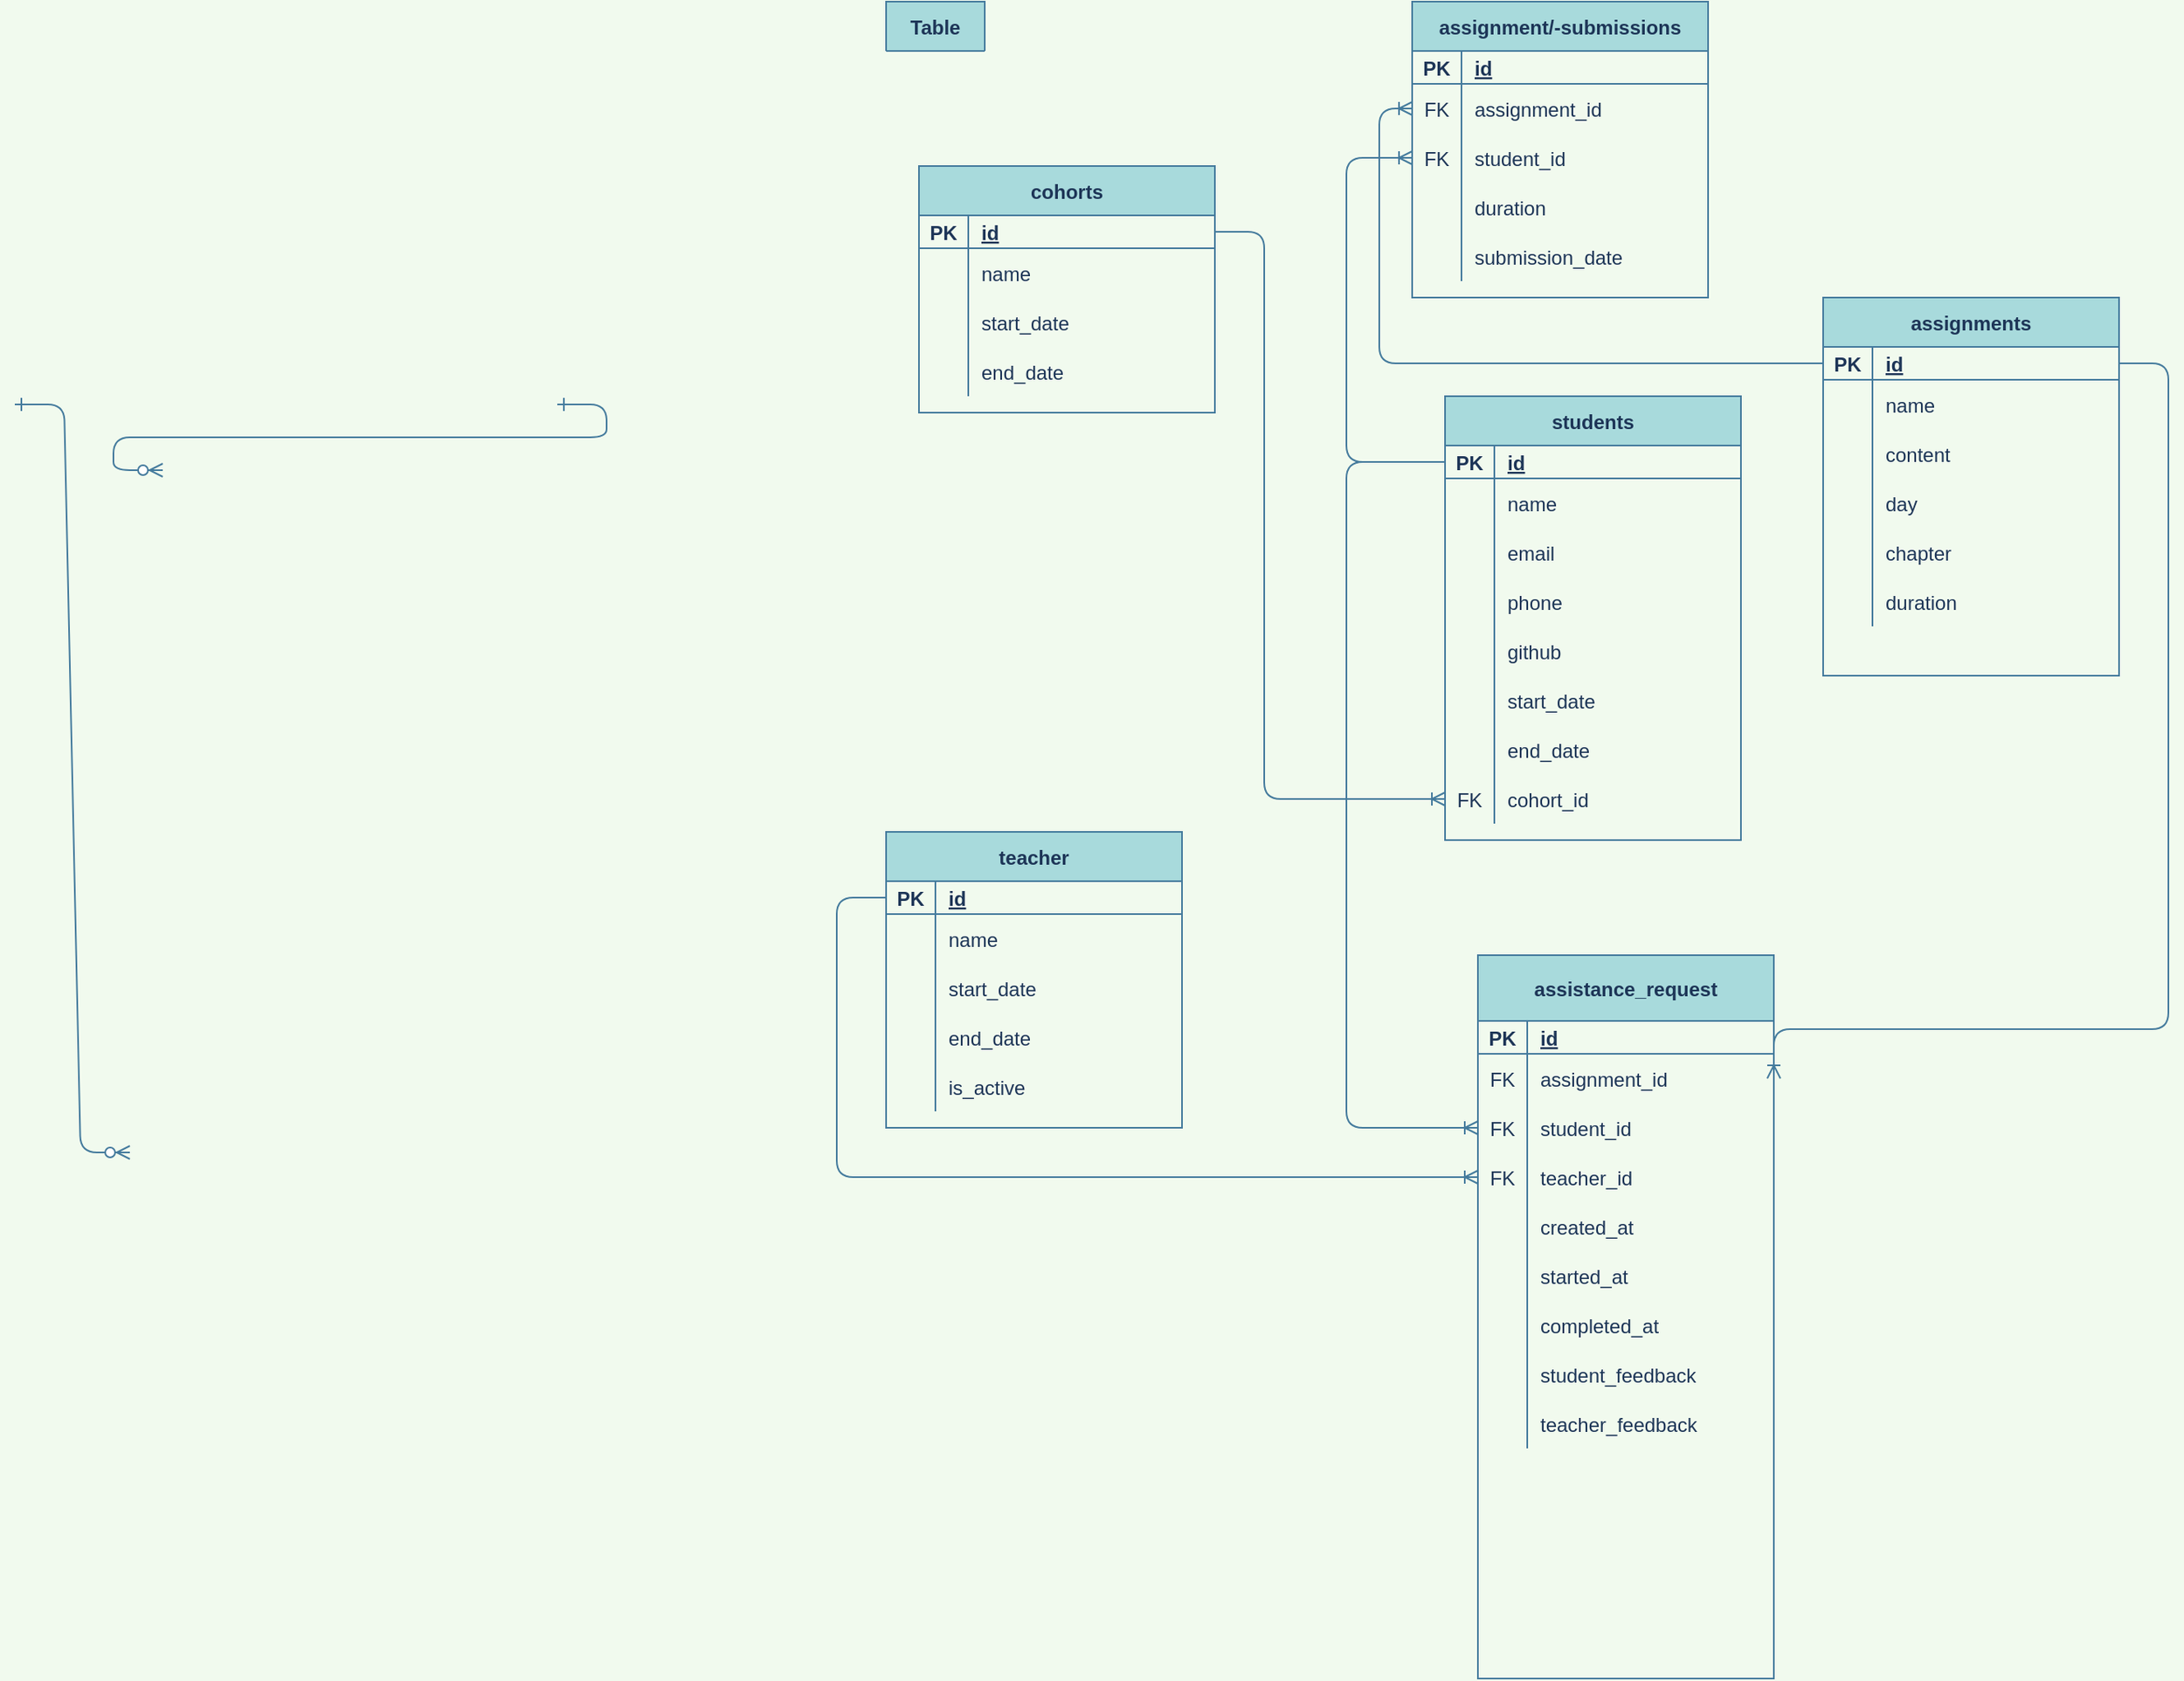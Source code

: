 <mxfile version="14.5.3" type="github">
  <diagram id="R2lEEEUBdFMjLlhIrx00" name="Page-1">
    <mxGraphModel dx="1357" dy="1675" grid="1" gridSize="10" guides="1" tooltips="1" connect="1" arrows="0" fold="1" page="1" pageScale="1" pageWidth="1100" pageHeight="850" background="#F1FAEE" math="0" shadow="0" extFonts="Permanent Marker^https://fonts.googleapis.com/css?family=Permanent+Marker">
      <root>
        <mxCell id="0" />
        <mxCell id="1" parent="0" />
        <mxCell id="C-vyLk0tnHw3VtMMgP7b-1" value="" style="edgeStyle=entityRelationEdgeStyle;endArrow=ERzeroToMany;startArrow=ERone;endFill=1;startFill=0;strokeColor=#457B9D;fontColor=#1D3557;labelBackgroundColor=#F1FAEE;" parent="1" target="C-vyLk0tnHw3VtMMgP7b-6" edge="1">
          <mxGeometry width="100" height="100" relative="1" as="geometry">
            <mxPoint x="370" y="165" as="sourcePoint" />
            <mxPoint x="440" y="620" as="targetPoint" />
          </mxGeometry>
        </mxCell>
        <mxCell id="C-vyLk0tnHw3VtMMgP7b-12" value="" style="edgeStyle=entityRelationEdgeStyle;endArrow=ERzeroToMany;startArrow=ERone;endFill=1;startFill=0;strokeColor=#457B9D;fontColor=#1D3557;labelBackgroundColor=#F1FAEE;" parent="1" target="C-vyLk0tnHw3VtMMgP7b-17" edge="1">
          <mxGeometry width="100" height="100" relative="1" as="geometry">
            <mxPoint x="700" y="165" as="sourcePoint" />
            <mxPoint x="460" y="205" as="targetPoint" />
          </mxGeometry>
        </mxCell>
        <mxCell id="NaKYAFpzRuEfEqi5Qttv-2" value="Table" style="shape=table;startSize=30;container=1;collapsible=1;childLayout=tableLayout;fixedRows=1;rowLines=0;fontStyle=1;align=center;resizeLast=1;fillColor=#A8DADC;strokeColor=#457B9D;fontColor=#1D3557;" vertex="1" collapsed="1" parent="1">
          <mxGeometry x="900" y="-80" width="60" height="30" as="geometry">
            <mxRectangle x="960" y="90" width="180" height="150" as="alternateBounds" />
          </mxGeometry>
        </mxCell>
        <mxCell id="NaKYAFpzRuEfEqi5Qttv-3" value="" style="shape=partialRectangle;collapsible=0;dropTarget=0;pointerEvents=0;fillColor=none;top=0;left=0;bottom=1;right=0;points=[[0,0.5],[1,0.5]];portConstraint=eastwest;strokeColor=#457B9D;fontColor=#1D3557;" vertex="1" parent="NaKYAFpzRuEfEqi5Qttv-2">
          <mxGeometry y="30" width="180" height="20" as="geometry" />
        </mxCell>
        <mxCell id="NaKYAFpzRuEfEqi5Qttv-4" value="PK" style="shape=partialRectangle;connectable=0;fillColor=none;top=0;left=0;bottom=0;right=0;fontStyle=1;overflow=hidden;strokeColor=#457B9D;fontColor=#1D3557;" vertex="1" parent="NaKYAFpzRuEfEqi5Qttv-3">
          <mxGeometry width="30" height="20" as="geometry" />
        </mxCell>
        <mxCell id="NaKYAFpzRuEfEqi5Qttv-5" value="UniqueID" style="shape=partialRectangle;connectable=0;fillColor=none;top=0;left=0;bottom=0;right=0;align=left;spacingLeft=6;fontStyle=5;overflow=hidden;strokeColor=#457B9D;fontColor=#1D3557;" vertex="1" parent="NaKYAFpzRuEfEqi5Qttv-3">
          <mxGeometry x="30" width="150" height="20" as="geometry" />
        </mxCell>
        <mxCell id="NaKYAFpzRuEfEqi5Qttv-6" value="" style="shape=partialRectangle;collapsible=0;dropTarget=0;pointerEvents=0;fillColor=none;top=0;left=0;bottom=0;right=0;points=[[0,0.5],[1,0.5]];portConstraint=eastwest;strokeColor=#457B9D;fontColor=#1D3557;" vertex="1" parent="NaKYAFpzRuEfEqi5Qttv-2">
          <mxGeometry y="50" width="180" height="30" as="geometry" />
        </mxCell>
        <mxCell id="NaKYAFpzRuEfEqi5Qttv-7" value="" style="shape=partialRectangle;connectable=0;fillColor=none;top=0;left=0;bottom=0;right=0;editable=1;overflow=hidden;strokeColor=#457B9D;fontColor=#1D3557;" vertex="1" parent="NaKYAFpzRuEfEqi5Qttv-6">
          <mxGeometry width="30" height="30" as="geometry" />
        </mxCell>
        <mxCell id="NaKYAFpzRuEfEqi5Qttv-8" value="Row 1" style="shape=partialRectangle;connectable=0;fillColor=none;top=0;left=0;bottom=0;right=0;align=left;spacingLeft=6;overflow=hidden;strokeColor=#457B9D;fontColor=#1D3557;" vertex="1" parent="NaKYAFpzRuEfEqi5Qttv-6">
          <mxGeometry x="30" width="150" height="30" as="geometry" />
        </mxCell>
        <mxCell id="NaKYAFpzRuEfEqi5Qttv-9" value="" style="shape=partialRectangle;collapsible=0;dropTarget=0;pointerEvents=0;fillColor=none;top=0;left=0;bottom=0;right=0;points=[[0,0.5],[1,0.5]];portConstraint=eastwest;strokeColor=#457B9D;fontColor=#1D3557;" vertex="1" parent="NaKYAFpzRuEfEqi5Qttv-2">
          <mxGeometry y="80" width="180" height="30" as="geometry" />
        </mxCell>
        <mxCell id="NaKYAFpzRuEfEqi5Qttv-10" value="" style="shape=partialRectangle;connectable=0;fillColor=none;top=0;left=0;bottom=0;right=0;editable=1;overflow=hidden;strokeColor=#457B9D;fontColor=#1D3557;" vertex="1" parent="NaKYAFpzRuEfEqi5Qttv-9">
          <mxGeometry width="30" height="30" as="geometry" />
        </mxCell>
        <mxCell id="NaKYAFpzRuEfEqi5Qttv-11" value="Row 2" style="shape=partialRectangle;connectable=0;fillColor=none;top=0;left=0;bottom=0;right=0;align=left;spacingLeft=6;overflow=hidden;strokeColor=#457B9D;fontColor=#1D3557;" vertex="1" parent="NaKYAFpzRuEfEqi5Qttv-9">
          <mxGeometry x="30" width="150" height="30" as="geometry" />
        </mxCell>
        <mxCell id="NaKYAFpzRuEfEqi5Qttv-12" value="" style="shape=partialRectangle;collapsible=0;dropTarget=0;pointerEvents=0;fillColor=none;top=0;left=0;bottom=0;right=0;points=[[0,0.5],[1,0.5]];portConstraint=eastwest;strokeColor=#457B9D;fontColor=#1D3557;" vertex="1" parent="NaKYAFpzRuEfEqi5Qttv-2">
          <mxGeometry y="110" width="180" height="30" as="geometry" />
        </mxCell>
        <mxCell id="NaKYAFpzRuEfEqi5Qttv-13" value="" style="shape=partialRectangle;connectable=0;fillColor=none;top=0;left=0;bottom=0;right=0;editable=1;overflow=hidden;strokeColor=#457B9D;fontColor=#1D3557;" vertex="1" parent="NaKYAFpzRuEfEqi5Qttv-12">
          <mxGeometry width="30" height="30" as="geometry" />
        </mxCell>
        <mxCell id="NaKYAFpzRuEfEqi5Qttv-14" value="Row 3" style="shape=partialRectangle;connectable=0;fillColor=none;top=0;left=0;bottom=0;right=0;align=left;spacingLeft=6;overflow=hidden;strokeColor=#457B9D;fontColor=#1D3557;" vertex="1" parent="NaKYAFpzRuEfEqi5Qttv-12">
          <mxGeometry x="30" width="150" height="30" as="geometry" />
        </mxCell>
        <mxCell id="NaKYAFpzRuEfEqi5Qttv-47" value="assignments" style="shape=table;startSize=30;container=1;collapsible=1;childLayout=tableLayout;fixedRows=1;rowLines=0;fontStyle=1;align=center;resizeLast=1;fillColor=#A8DADC;strokeColor=#457B9D;fontColor=#1D3557;" vertex="1" parent="1">
          <mxGeometry x="1470" y="100" width="180" height="230" as="geometry" />
        </mxCell>
        <mxCell id="NaKYAFpzRuEfEqi5Qttv-48" value="" style="shape=partialRectangle;collapsible=0;dropTarget=0;pointerEvents=0;fillColor=none;top=0;left=0;bottom=1;right=0;points=[[0,0.5],[1,0.5]];portConstraint=eastwest;strokeColor=#457B9D;fontColor=#1D3557;" vertex="1" parent="NaKYAFpzRuEfEqi5Qttv-47">
          <mxGeometry y="30" width="180" height="20" as="geometry" />
        </mxCell>
        <mxCell id="NaKYAFpzRuEfEqi5Qttv-49" value="PK" style="shape=partialRectangle;connectable=0;fillColor=none;top=0;left=0;bottom=0;right=0;fontStyle=1;overflow=hidden;strokeColor=#457B9D;fontColor=#1D3557;" vertex="1" parent="NaKYAFpzRuEfEqi5Qttv-48">
          <mxGeometry width="30" height="20" as="geometry" />
        </mxCell>
        <mxCell id="NaKYAFpzRuEfEqi5Qttv-50" value="id" style="shape=partialRectangle;connectable=0;fillColor=none;top=0;left=0;bottom=0;right=0;align=left;spacingLeft=6;fontStyle=5;overflow=hidden;strokeColor=#457B9D;fontColor=#1D3557;" vertex="1" parent="NaKYAFpzRuEfEqi5Qttv-48">
          <mxGeometry x="30" width="150" height="20" as="geometry" />
        </mxCell>
        <mxCell id="NaKYAFpzRuEfEqi5Qttv-51" value="" style="shape=partialRectangle;collapsible=0;dropTarget=0;pointerEvents=0;fillColor=none;top=0;left=0;bottom=0;right=0;points=[[0,0.5],[1,0.5]];portConstraint=eastwest;strokeColor=#457B9D;fontColor=#1D3557;" vertex="1" parent="NaKYAFpzRuEfEqi5Qttv-47">
          <mxGeometry y="50" width="180" height="30" as="geometry" />
        </mxCell>
        <mxCell id="NaKYAFpzRuEfEqi5Qttv-52" value="" style="shape=partialRectangle;connectable=0;fillColor=none;top=0;left=0;bottom=0;right=0;editable=1;overflow=hidden;strokeColor=#457B9D;fontColor=#1D3557;" vertex="1" parent="NaKYAFpzRuEfEqi5Qttv-51">
          <mxGeometry width="30" height="30" as="geometry" />
        </mxCell>
        <mxCell id="NaKYAFpzRuEfEqi5Qttv-53" value="name" style="shape=partialRectangle;connectable=0;fillColor=none;top=0;left=0;bottom=0;right=0;align=left;spacingLeft=6;overflow=hidden;strokeColor=#457B9D;fontColor=#1D3557;" vertex="1" parent="NaKYAFpzRuEfEqi5Qttv-51">
          <mxGeometry x="30" width="150" height="30" as="geometry" />
        </mxCell>
        <mxCell id="NaKYAFpzRuEfEqi5Qttv-54" value="" style="shape=partialRectangle;collapsible=0;dropTarget=0;pointerEvents=0;fillColor=none;top=0;left=0;bottom=0;right=0;points=[[0,0.5],[1,0.5]];portConstraint=eastwest;strokeColor=#457B9D;fontColor=#1D3557;" vertex="1" parent="NaKYAFpzRuEfEqi5Qttv-47">
          <mxGeometry y="80" width="180" height="30" as="geometry" />
        </mxCell>
        <mxCell id="NaKYAFpzRuEfEqi5Qttv-55" value="" style="shape=partialRectangle;connectable=0;fillColor=none;top=0;left=0;bottom=0;right=0;editable=1;overflow=hidden;strokeColor=#457B9D;fontColor=#1D3557;" vertex="1" parent="NaKYAFpzRuEfEqi5Qttv-54">
          <mxGeometry width="30" height="30" as="geometry" />
        </mxCell>
        <mxCell id="NaKYAFpzRuEfEqi5Qttv-56" value="content" style="shape=partialRectangle;connectable=0;fillColor=none;top=0;left=0;bottom=0;right=0;align=left;spacingLeft=6;overflow=hidden;strokeColor=#457B9D;fontColor=#1D3557;" vertex="1" parent="NaKYAFpzRuEfEqi5Qttv-54">
          <mxGeometry x="30" width="150" height="30" as="geometry" />
        </mxCell>
        <mxCell id="NaKYAFpzRuEfEqi5Qttv-57" value="" style="shape=partialRectangle;collapsible=0;dropTarget=0;pointerEvents=0;fillColor=none;top=0;left=0;bottom=0;right=0;points=[[0,0.5],[1,0.5]];portConstraint=eastwest;strokeColor=#457B9D;fontColor=#1D3557;" vertex="1" parent="NaKYAFpzRuEfEqi5Qttv-47">
          <mxGeometry y="110" width="180" height="30" as="geometry" />
        </mxCell>
        <mxCell id="NaKYAFpzRuEfEqi5Qttv-58" value="" style="shape=partialRectangle;connectable=0;fillColor=none;top=0;left=0;bottom=0;right=0;editable=1;overflow=hidden;strokeColor=#457B9D;fontColor=#1D3557;" vertex="1" parent="NaKYAFpzRuEfEqi5Qttv-57">
          <mxGeometry width="30" height="30" as="geometry" />
        </mxCell>
        <mxCell id="NaKYAFpzRuEfEqi5Qttv-59" value="day" style="shape=partialRectangle;connectable=0;fillColor=none;top=0;left=0;bottom=0;right=0;align=left;spacingLeft=6;overflow=hidden;strokeColor=#457B9D;fontColor=#1D3557;" vertex="1" parent="NaKYAFpzRuEfEqi5Qttv-57">
          <mxGeometry x="30" width="150" height="30" as="geometry" />
        </mxCell>
        <mxCell id="NaKYAFpzRuEfEqi5Qttv-60" value="" style="shape=partialRectangle;collapsible=0;dropTarget=0;pointerEvents=0;fillColor=none;top=0;left=0;bottom=0;right=0;points=[[0,0.5],[1,0.5]];portConstraint=eastwest;strokeColor=#457B9D;fontColor=#1D3557;" vertex="1" parent="NaKYAFpzRuEfEqi5Qttv-47">
          <mxGeometry y="140" width="180" height="30" as="geometry" />
        </mxCell>
        <mxCell id="NaKYAFpzRuEfEqi5Qttv-61" value="" style="shape=partialRectangle;connectable=0;fillColor=none;top=0;left=0;bottom=0;right=0;editable=1;overflow=hidden;strokeColor=#457B9D;fontColor=#1D3557;" vertex="1" parent="NaKYAFpzRuEfEqi5Qttv-60">
          <mxGeometry width="30" height="30" as="geometry" />
        </mxCell>
        <mxCell id="NaKYAFpzRuEfEqi5Qttv-62" value="chapter" style="shape=partialRectangle;connectable=0;fillColor=none;top=0;left=0;bottom=0;right=0;align=left;spacingLeft=6;overflow=hidden;strokeColor=#457B9D;fontColor=#1D3557;" vertex="1" parent="NaKYAFpzRuEfEqi5Qttv-60">
          <mxGeometry x="30" width="150" height="30" as="geometry" />
        </mxCell>
        <mxCell id="NaKYAFpzRuEfEqi5Qttv-63" value="" style="shape=partialRectangle;collapsible=0;dropTarget=0;pointerEvents=0;fillColor=none;top=0;left=0;bottom=0;right=0;points=[[0,0.5],[1,0.5]];portConstraint=eastwest;strokeColor=#457B9D;fontColor=#1D3557;" vertex="1" parent="NaKYAFpzRuEfEqi5Qttv-47">
          <mxGeometry y="170" width="180" height="30" as="geometry" />
        </mxCell>
        <mxCell id="NaKYAFpzRuEfEqi5Qttv-64" value="" style="shape=partialRectangle;connectable=0;fillColor=none;top=0;left=0;bottom=0;right=0;editable=1;overflow=hidden;strokeColor=#457B9D;fontColor=#1D3557;" vertex="1" parent="NaKYAFpzRuEfEqi5Qttv-63">
          <mxGeometry width="30" height="30" as="geometry" />
        </mxCell>
        <mxCell id="NaKYAFpzRuEfEqi5Qttv-65" value="duration" style="shape=partialRectangle;connectable=0;fillColor=none;top=0;left=0;bottom=0;right=0;align=left;spacingLeft=6;overflow=hidden;strokeColor=#457B9D;fontColor=#1D3557;" vertex="1" parent="NaKYAFpzRuEfEqi5Qttv-63">
          <mxGeometry x="30" width="150" height="30" as="geometry" />
        </mxCell>
        <mxCell id="NaKYAFpzRuEfEqi5Qttv-66" value="assignment/-submissions" style="shape=table;startSize=30;container=1;collapsible=1;childLayout=tableLayout;fixedRows=1;rowLines=0;fontStyle=1;align=center;resizeLast=1;fillColor=#A8DADC;strokeColor=#457B9D;fontColor=#1D3557;" vertex="1" parent="1">
          <mxGeometry x="1220" y="-80" width="180" height="180" as="geometry" />
        </mxCell>
        <mxCell id="NaKYAFpzRuEfEqi5Qttv-67" value="" style="shape=partialRectangle;collapsible=0;dropTarget=0;pointerEvents=0;fillColor=none;top=0;left=0;bottom=1;right=0;points=[[0,0.5],[1,0.5]];portConstraint=eastwest;strokeColor=#457B9D;fontColor=#1D3557;" vertex="1" parent="NaKYAFpzRuEfEqi5Qttv-66">
          <mxGeometry y="30" width="180" height="20" as="geometry" />
        </mxCell>
        <mxCell id="NaKYAFpzRuEfEqi5Qttv-68" value="PK" style="shape=partialRectangle;connectable=0;fillColor=none;top=0;left=0;bottom=0;right=0;fontStyle=1;overflow=hidden;strokeColor=#457B9D;fontColor=#1D3557;" vertex="1" parent="NaKYAFpzRuEfEqi5Qttv-67">
          <mxGeometry width="30" height="20" as="geometry" />
        </mxCell>
        <mxCell id="NaKYAFpzRuEfEqi5Qttv-69" value="id" style="shape=partialRectangle;connectable=0;fillColor=none;top=0;left=0;bottom=0;right=0;align=left;spacingLeft=6;fontStyle=5;overflow=hidden;strokeColor=#457B9D;fontColor=#1D3557;" vertex="1" parent="NaKYAFpzRuEfEqi5Qttv-67">
          <mxGeometry x="30" width="150" height="20" as="geometry" />
        </mxCell>
        <mxCell id="NaKYAFpzRuEfEqi5Qttv-70" value="" style="shape=partialRectangle;collapsible=0;dropTarget=0;pointerEvents=0;fillColor=none;top=0;left=0;bottom=0;right=0;points=[[0,0.5],[1,0.5]];portConstraint=eastwest;strokeColor=#457B9D;fontColor=#1D3557;" vertex="1" parent="NaKYAFpzRuEfEqi5Qttv-66">
          <mxGeometry y="50" width="180" height="30" as="geometry" />
        </mxCell>
        <mxCell id="NaKYAFpzRuEfEqi5Qttv-71" value="FK" style="shape=partialRectangle;connectable=0;fillColor=none;top=0;left=0;bottom=0;right=0;editable=1;overflow=hidden;strokeColor=#457B9D;fontColor=#1D3557;" vertex="1" parent="NaKYAFpzRuEfEqi5Qttv-70">
          <mxGeometry width="30" height="30" as="geometry" />
        </mxCell>
        <mxCell id="NaKYAFpzRuEfEqi5Qttv-72" value="assignment_id" style="shape=partialRectangle;connectable=0;fillColor=none;top=0;left=0;bottom=0;right=0;align=left;spacingLeft=6;overflow=hidden;strokeColor=#457B9D;fontColor=#1D3557;" vertex="1" parent="NaKYAFpzRuEfEqi5Qttv-70">
          <mxGeometry x="30" width="150" height="30" as="geometry" />
        </mxCell>
        <mxCell id="NaKYAFpzRuEfEqi5Qttv-73" value="" style="shape=partialRectangle;collapsible=0;dropTarget=0;pointerEvents=0;fillColor=none;top=0;left=0;bottom=0;right=0;points=[[0,0.5],[1,0.5]];portConstraint=eastwest;strokeColor=#457B9D;fontColor=#1D3557;" vertex="1" parent="NaKYAFpzRuEfEqi5Qttv-66">
          <mxGeometry y="80" width="180" height="30" as="geometry" />
        </mxCell>
        <mxCell id="NaKYAFpzRuEfEqi5Qttv-74" value="FK" style="shape=partialRectangle;connectable=0;fillColor=none;top=0;left=0;bottom=0;right=0;editable=1;overflow=hidden;strokeColor=#457B9D;fontColor=#1D3557;" vertex="1" parent="NaKYAFpzRuEfEqi5Qttv-73">
          <mxGeometry width="30" height="30" as="geometry" />
        </mxCell>
        <mxCell id="NaKYAFpzRuEfEqi5Qttv-75" value="student_id" style="shape=partialRectangle;connectable=0;fillColor=none;top=0;left=0;bottom=0;right=0;align=left;spacingLeft=6;overflow=hidden;strokeColor=#457B9D;fontColor=#1D3557;" vertex="1" parent="NaKYAFpzRuEfEqi5Qttv-73">
          <mxGeometry x="30" width="150" height="30" as="geometry" />
        </mxCell>
        <mxCell id="NaKYAFpzRuEfEqi5Qttv-76" value="" style="shape=partialRectangle;collapsible=0;dropTarget=0;pointerEvents=0;fillColor=none;top=0;left=0;bottom=0;right=0;points=[[0,0.5],[1,0.5]];portConstraint=eastwest;strokeColor=#457B9D;fontColor=#1D3557;" vertex="1" parent="NaKYAFpzRuEfEqi5Qttv-66">
          <mxGeometry y="110" width="180" height="30" as="geometry" />
        </mxCell>
        <mxCell id="NaKYAFpzRuEfEqi5Qttv-77" value="" style="shape=partialRectangle;connectable=0;fillColor=none;top=0;left=0;bottom=0;right=0;editable=1;overflow=hidden;strokeColor=#457B9D;fontColor=#1D3557;" vertex="1" parent="NaKYAFpzRuEfEqi5Qttv-76">
          <mxGeometry width="30" height="30" as="geometry" />
        </mxCell>
        <mxCell id="NaKYAFpzRuEfEqi5Qttv-78" value="duration" style="shape=partialRectangle;connectable=0;fillColor=none;top=0;left=0;bottom=0;right=0;align=left;spacingLeft=6;overflow=hidden;strokeColor=#457B9D;fontColor=#1D3557;" vertex="1" parent="NaKYAFpzRuEfEqi5Qttv-76">
          <mxGeometry x="30" width="150" height="30" as="geometry" />
        </mxCell>
        <mxCell id="NaKYAFpzRuEfEqi5Qttv-79" value="" style="shape=partialRectangle;collapsible=0;dropTarget=0;pointerEvents=0;fillColor=none;top=0;left=0;bottom=0;right=0;points=[[0,0.5],[1,0.5]];portConstraint=eastwest;strokeColor=#457B9D;fontColor=#1D3557;" vertex="1" parent="NaKYAFpzRuEfEqi5Qttv-66">
          <mxGeometry y="140" width="180" height="30" as="geometry" />
        </mxCell>
        <mxCell id="NaKYAFpzRuEfEqi5Qttv-80" value="" style="shape=partialRectangle;connectable=0;fillColor=none;top=0;left=0;bottom=0;right=0;editable=1;overflow=hidden;strokeColor=#457B9D;fontColor=#1D3557;" vertex="1" parent="NaKYAFpzRuEfEqi5Qttv-79">
          <mxGeometry width="30" height="30" as="geometry" />
        </mxCell>
        <mxCell id="NaKYAFpzRuEfEqi5Qttv-81" value="submission_date" style="shape=partialRectangle;connectable=0;fillColor=none;top=0;left=0;bottom=0;right=0;align=left;spacingLeft=6;overflow=hidden;strokeColor=#457B9D;fontColor=#1D3557;" vertex="1" parent="NaKYAFpzRuEfEqi5Qttv-79">
          <mxGeometry x="30" width="150" height="30" as="geometry" />
        </mxCell>
        <mxCell id="NaKYAFpzRuEfEqi5Qttv-82" value="students" style="shape=table;startSize=30;container=1;collapsible=1;childLayout=tableLayout;fixedRows=1;rowLines=0;fontStyle=1;align=center;resizeLast=1;fillColor=#A8DADC;strokeColor=#457B9D;fontColor=#1D3557;" vertex="1" parent="1">
          <mxGeometry x="1240" y="160" width="180" height="270" as="geometry" />
        </mxCell>
        <mxCell id="NaKYAFpzRuEfEqi5Qttv-83" value="" style="shape=partialRectangle;collapsible=0;dropTarget=0;pointerEvents=0;fillColor=none;top=0;left=0;bottom=1;right=0;points=[[0,0.5],[1,0.5]];portConstraint=eastwest;strokeColor=#457B9D;fontColor=#1D3557;" vertex="1" parent="NaKYAFpzRuEfEqi5Qttv-82">
          <mxGeometry y="30" width="180" height="20" as="geometry" />
        </mxCell>
        <mxCell id="NaKYAFpzRuEfEqi5Qttv-84" value="PK" style="shape=partialRectangle;connectable=0;fillColor=none;top=0;left=0;bottom=0;right=0;fontStyle=1;overflow=hidden;strokeColor=#457B9D;fontColor=#1D3557;" vertex="1" parent="NaKYAFpzRuEfEqi5Qttv-83">
          <mxGeometry width="30" height="20" as="geometry" />
        </mxCell>
        <mxCell id="NaKYAFpzRuEfEqi5Qttv-85" value="id" style="shape=partialRectangle;connectable=0;fillColor=none;top=0;left=0;bottom=0;right=0;align=left;spacingLeft=6;fontStyle=5;overflow=hidden;strokeColor=#457B9D;fontColor=#1D3557;" vertex="1" parent="NaKYAFpzRuEfEqi5Qttv-83">
          <mxGeometry x="30" width="150" height="20" as="geometry" />
        </mxCell>
        <mxCell id="NaKYAFpzRuEfEqi5Qttv-86" value="" style="shape=partialRectangle;collapsible=0;dropTarget=0;pointerEvents=0;fillColor=none;top=0;left=0;bottom=0;right=0;points=[[0,0.5],[1,0.5]];portConstraint=eastwest;strokeColor=#457B9D;fontColor=#1D3557;" vertex="1" parent="NaKYAFpzRuEfEqi5Qttv-82">
          <mxGeometry y="50" width="180" height="30" as="geometry" />
        </mxCell>
        <mxCell id="NaKYAFpzRuEfEqi5Qttv-87" value="" style="shape=partialRectangle;connectable=0;fillColor=none;top=0;left=0;bottom=0;right=0;editable=1;overflow=hidden;strokeColor=#457B9D;fontColor=#1D3557;" vertex="1" parent="NaKYAFpzRuEfEqi5Qttv-86">
          <mxGeometry width="30" height="30" as="geometry" />
        </mxCell>
        <mxCell id="NaKYAFpzRuEfEqi5Qttv-88" value="name" style="shape=partialRectangle;connectable=0;fillColor=none;top=0;left=0;bottom=0;right=0;align=left;spacingLeft=6;overflow=hidden;strokeColor=#457B9D;fontColor=#1D3557;" vertex="1" parent="NaKYAFpzRuEfEqi5Qttv-86">
          <mxGeometry x="30" width="150" height="30" as="geometry" />
        </mxCell>
        <mxCell id="NaKYAFpzRuEfEqi5Qttv-89" value="" style="shape=partialRectangle;collapsible=0;dropTarget=0;pointerEvents=0;fillColor=none;top=0;left=0;bottom=0;right=0;points=[[0,0.5],[1,0.5]];portConstraint=eastwest;strokeColor=#457B9D;fontColor=#1D3557;" vertex="1" parent="NaKYAFpzRuEfEqi5Qttv-82">
          <mxGeometry y="80" width="180" height="30" as="geometry" />
        </mxCell>
        <mxCell id="NaKYAFpzRuEfEqi5Qttv-90" value="" style="shape=partialRectangle;connectable=0;fillColor=none;top=0;left=0;bottom=0;right=0;editable=1;overflow=hidden;strokeColor=#457B9D;fontColor=#1D3557;" vertex="1" parent="NaKYAFpzRuEfEqi5Qttv-89">
          <mxGeometry width="30" height="30" as="geometry" />
        </mxCell>
        <mxCell id="NaKYAFpzRuEfEqi5Qttv-91" value="email" style="shape=partialRectangle;connectable=0;fillColor=none;top=0;left=0;bottom=0;right=0;align=left;spacingLeft=6;overflow=hidden;strokeColor=#457B9D;fontColor=#1D3557;" vertex="1" parent="NaKYAFpzRuEfEqi5Qttv-89">
          <mxGeometry x="30" width="150" height="30" as="geometry" />
        </mxCell>
        <mxCell id="NaKYAFpzRuEfEqi5Qttv-92" value="" style="shape=partialRectangle;collapsible=0;dropTarget=0;pointerEvents=0;fillColor=none;top=0;left=0;bottom=0;right=0;points=[[0,0.5],[1,0.5]];portConstraint=eastwest;strokeColor=#457B9D;fontColor=#1D3557;" vertex="1" parent="NaKYAFpzRuEfEqi5Qttv-82">
          <mxGeometry y="110" width="180" height="30" as="geometry" />
        </mxCell>
        <mxCell id="NaKYAFpzRuEfEqi5Qttv-93" value="" style="shape=partialRectangle;connectable=0;fillColor=none;top=0;left=0;bottom=0;right=0;editable=1;overflow=hidden;strokeColor=#457B9D;fontColor=#1D3557;" vertex="1" parent="NaKYAFpzRuEfEqi5Qttv-92">
          <mxGeometry width="30" height="30" as="geometry" />
        </mxCell>
        <mxCell id="NaKYAFpzRuEfEqi5Qttv-94" value="phone" style="shape=partialRectangle;connectable=0;fillColor=none;top=0;left=0;bottom=0;right=0;align=left;spacingLeft=6;overflow=hidden;strokeColor=#457B9D;fontColor=#1D3557;" vertex="1" parent="NaKYAFpzRuEfEqi5Qttv-92">
          <mxGeometry x="30" width="150" height="30" as="geometry" />
        </mxCell>
        <mxCell id="NaKYAFpzRuEfEqi5Qttv-95" value="" style="shape=partialRectangle;collapsible=0;dropTarget=0;pointerEvents=0;fillColor=none;top=0;left=0;bottom=0;right=0;points=[[0,0.5],[1,0.5]];portConstraint=eastwest;strokeColor=#457B9D;fontColor=#1D3557;" vertex="1" parent="NaKYAFpzRuEfEqi5Qttv-82">
          <mxGeometry y="140" width="180" height="30" as="geometry" />
        </mxCell>
        <mxCell id="NaKYAFpzRuEfEqi5Qttv-96" value="" style="shape=partialRectangle;connectable=0;fillColor=none;top=0;left=0;bottom=0;right=0;editable=1;overflow=hidden;strokeColor=#457B9D;fontColor=#1D3557;" vertex="1" parent="NaKYAFpzRuEfEqi5Qttv-95">
          <mxGeometry width="30" height="30" as="geometry" />
        </mxCell>
        <mxCell id="NaKYAFpzRuEfEqi5Qttv-97" value="github" style="shape=partialRectangle;connectable=0;fillColor=none;top=0;left=0;bottom=0;right=0;align=left;spacingLeft=6;overflow=hidden;strokeColor=#457B9D;fontColor=#1D3557;" vertex="1" parent="NaKYAFpzRuEfEqi5Qttv-95">
          <mxGeometry x="30" width="150" height="30" as="geometry" />
        </mxCell>
        <mxCell id="NaKYAFpzRuEfEqi5Qttv-98" value="" style="shape=partialRectangle;collapsible=0;dropTarget=0;pointerEvents=0;fillColor=none;top=0;left=0;bottom=0;right=0;points=[[0,0.5],[1,0.5]];portConstraint=eastwest;strokeColor=#457B9D;fontColor=#1D3557;" vertex="1" parent="NaKYAFpzRuEfEqi5Qttv-82">
          <mxGeometry y="170" width="180" height="30" as="geometry" />
        </mxCell>
        <mxCell id="NaKYAFpzRuEfEqi5Qttv-99" value="" style="shape=partialRectangle;connectable=0;fillColor=none;top=0;left=0;bottom=0;right=0;editable=1;overflow=hidden;strokeColor=#457B9D;fontColor=#1D3557;" vertex="1" parent="NaKYAFpzRuEfEqi5Qttv-98">
          <mxGeometry width="30" height="30" as="geometry" />
        </mxCell>
        <mxCell id="NaKYAFpzRuEfEqi5Qttv-100" value="start_date" style="shape=partialRectangle;connectable=0;fillColor=none;top=0;left=0;bottom=0;right=0;align=left;spacingLeft=6;overflow=hidden;strokeColor=#457B9D;fontColor=#1D3557;" vertex="1" parent="NaKYAFpzRuEfEqi5Qttv-98">
          <mxGeometry x="30" width="150" height="30" as="geometry" />
        </mxCell>
        <mxCell id="NaKYAFpzRuEfEqi5Qttv-101" value="" style="shape=partialRectangle;collapsible=0;dropTarget=0;pointerEvents=0;fillColor=none;top=0;left=0;bottom=0;right=0;points=[[0,0.5],[1,0.5]];portConstraint=eastwest;strokeColor=#457B9D;fontColor=#1D3557;" vertex="1" parent="NaKYAFpzRuEfEqi5Qttv-82">
          <mxGeometry y="200" width="180" height="30" as="geometry" />
        </mxCell>
        <mxCell id="NaKYAFpzRuEfEqi5Qttv-102" value="" style="shape=partialRectangle;connectable=0;fillColor=none;top=0;left=0;bottom=0;right=0;editable=1;overflow=hidden;strokeColor=#457B9D;fontColor=#1D3557;" vertex="1" parent="NaKYAFpzRuEfEqi5Qttv-101">
          <mxGeometry width="30" height="30" as="geometry" />
        </mxCell>
        <mxCell id="NaKYAFpzRuEfEqi5Qttv-103" value="end_date" style="shape=partialRectangle;connectable=0;fillColor=none;top=0;left=0;bottom=0;right=0;align=left;spacingLeft=6;overflow=hidden;strokeColor=#457B9D;fontColor=#1D3557;" vertex="1" parent="NaKYAFpzRuEfEqi5Qttv-101">
          <mxGeometry x="30" width="150" height="30" as="geometry" />
        </mxCell>
        <mxCell id="NaKYAFpzRuEfEqi5Qttv-104" value="" style="shape=partialRectangle;collapsible=0;dropTarget=0;pointerEvents=0;fillColor=none;top=0;left=0;bottom=0;right=0;points=[[0,0.5],[1,0.5]];portConstraint=eastwest;strokeColor=#457B9D;fontColor=#1D3557;" vertex="1" parent="NaKYAFpzRuEfEqi5Qttv-82">
          <mxGeometry y="230" width="180" height="30" as="geometry" />
        </mxCell>
        <mxCell id="NaKYAFpzRuEfEqi5Qttv-105" value="FK" style="shape=partialRectangle;connectable=0;fillColor=none;top=0;left=0;bottom=0;right=0;editable=1;overflow=hidden;strokeColor=#457B9D;fontColor=#1D3557;" vertex="1" parent="NaKYAFpzRuEfEqi5Qttv-104">
          <mxGeometry width="30" height="30" as="geometry" />
        </mxCell>
        <mxCell id="NaKYAFpzRuEfEqi5Qttv-106" value="cohort_id" style="shape=partialRectangle;connectable=0;fillColor=none;top=0;left=0;bottom=0;right=0;align=left;spacingLeft=6;overflow=hidden;strokeColor=#457B9D;fontColor=#1D3557;" vertex="1" parent="NaKYAFpzRuEfEqi5Qttv-104">
          <mxGeometry x="30" width="150" height="30" as="geometry" />
        </mxCell>
        <mxCell id="NaKYAFpzRuEfEqi5Qttv-107" value="cohorts" style="shape=table;startSize=30;container=1;collapsible=1;childLayout=tableLayout;fixedRows=1;rowLines=0;fontStyle=1;align=center;resizeLast=1;fillColor=#A8DADC;strokeColor=#457B9D;fontColor=#1D3557;" vertex="1" parent="1">
          <mxGeometry x="920" y="20" width="180" height="150" as="geometry" />
        </mxCell>
        <mxCell id="NaKYAFpzRuEfEqi5Qttv-108" value="" style="shape=partialRectangle;collapsible=0;dropTarget=0;pointerEvents=0;fillColor=none;top=0;left=0;bottom=1;right=0;points=[[0,0.5],[1,0.5]];portConstraint=eastwest;strokeColor=#457B9D;fontColor=#1D3557;" vertex="1" parent="NaKYAFpzRuEfEqi5Qttv-107">
          <mxGeometry y="30" width="180" height="20" as="geometry" />
        </mxCell>
        <mxCell id="NaKYAFpzRuEfEqi5Qttv-109" value="PK" style="shape=partialRectangle;connectable=0;fillColor=none;top=0;left=0;bottom=0;right=0;fontStyle=1;overflow=hidden;strokeColor=#457B9D;fontColor=#1D3557;" vertex="1" parent="NaKYAFpzRuEfEqi5Qttv-108">
          <mxGeometry width="30" height="20" as="geometry" />
        </mxCell>
        <mxCell id="NaKYAFpzRuEfEqi5Qttv-110" value="id" style="shape=partialRectangle;connectable=0;fillColor=none;top=0;left=0;bottom=0;right=0;align=left;spacingLeft=6;fontStyle=5;overflow=hidden;strokeColor=#457B9D;fontColor=#1D3557;" vertex="1" parent="NaKYAFpzRuEfEqi5Qttv-108">
          <mxGeometry x="30" width="150" height="20" as="geometry" />
        </mxCell>
        <mxCell id="NaKYAFpzRuEfEqi5Qttv-111" value="" style="shape=partialRectangle;collapsible=0;dropTarget=0;pointerEvents=0;fillColor=none;top=0;left=0;bottom=0;right=0;points=[[0,0.5],[1,0.5]];portConstraint=eastwest;strokeColor=#457B9D;fontColor=#1D3557;" vertex="1" parent="NaKYAFpzRuEfEqi5Qttv-107">
          <mxGeometry y="50" width="180" height="30" as="geometry" />
        </mxCell>
        <mxCell id="NaKYAFpzRuEfEqi5Qttv-112" value="" style="shape=partialRectangle;connectable=0;fillColor=none;top=0;left=0;bottom=0;right=0;editable=1;overflow=hidden;strokeColor=#457B9D;fontColor=#1D3557;" vertex="1" parent="NaKYAFpzRuEfEqi5Qttv-111">
          <mxGeometry width="30" height="30" as="geometry" />
        </mxCell>
        <mxCell id="NaKYAFpzRuEfEqi5Qttv-113" value="name" style="shape=partialRectangle;connectable=0;fillColor=none;top=0;left=0;bottom=0;right=0;align=left;spacingLeft=6;overflow=hidden;strokeColor=#457B9D;fontColor=#1D3557;" vertex="1" parent="NaKYAFpzRuEfEqi5Qttv-111">
          <mxGeometry x="30" width="150" height="30" as="geometry" />
        </mxCell>
        <mxCell id="NaKYAFpzRuEfEqi5Qttv-114" value="" style="shape=partialRectangle;collapsible=0;dropTarget=0;pointerEvents=0;fillColor=none;top=0;left=0;bottom=0;right=0;points=[[0,0.5],[1,0.5]];portConstraint=eastwest;strokeColor=#457B9D;fontColor=#1D3557;" vertex="1" parent="NaKYAFpzRuEfEqi5Qttv-107">
          <mxGeometry y="80" width="180" height="30" as="geometry" />
        </mxCell>
        <mxCell id="NaKYAFpzRuEfEqi5Qttv-115" value="" style="shape=partialRectangle;connectable=0;fillColor=none;top=0;left=0;bottom=0;right=0;editable=1;overflow=hidden;strokeColor=#457B9D;fontColor=#1D3557;" vertex="1" parent="NaKYAFpzRuEfEqi5Qttv-114">
          <mxGeometry width="30" height="30" as="geometry" />
        </mxCell>
        <mxCell id="NaKYAFpzRuEfEqi5Qttv-116" value="start_date " style="shape=partialRectangle;connectable=0;fillColor=none;top=0;left=0;bottom=0;right=0;align=left;spacingLeft=6;overflow=hidden;strokeColor=#457B9D;fontColor=#1D3557;" vertex="1" parent="NaKYAFpzRuEfEqi5Qttv-114">
          <mxGeometry x="30" width="150" height="30" as="geometry" />
        </mxCell>
        <mxCell id="NaKYAFpzRuEfEqi5Qttv-117" value="" style="shape=partialRectangle;collapsible=0;dropTarget=0;pointerEvents=0;fillColor=none;top=0;left=0;bottom=0;right=0;points=[[0,0.5],[1,0.5]];portConstraint=eastwest;strokeColor=#457B9D;fontColor=#1D3557;" vertex="1" parent="NaKYAFpzRuEfEqi5Qttv-107">
          <mxGeometry y="110" width="180" height="30" as="geometry" />
        </mxCell>
        <mxCell id="NaKYAFpzRuEfEqi5Qttv-118" value="" style="shape=partialRectangle;connectable=0;fillColor=none;top=0;left=0;bottom=0;right=0;editable=1;overflow=hidden;strokeColor=#457B9D;fontColor=#1D3557;" vertex="1" parent="NaKYAFpzRuEfEqi5Qttv-117">
          <mxGeometry width="30" height="30" as="geometry" />
        </mxCell>
        <mxCell id="NaKYAFpzRuEfEqi5Qttv-119" value="end_date" style="shape=partialRectangle;connectable=0;fillColor=none;top=0;left=0;bottom=0;right=0;align=left;spacingLeft=6;overflow=hidden;strokeColor=#457B9D;fontColor=#1D3557;" vertex="1" parent="NaKYAFpzRuEfEqi5Qttv-117">
          <mxGeometry x="30" width="150" height="30" as="geometry" />
        </mxCell>
        <mxCell id="NaKYAFpzRuEfEqi5Qttv-120" value="teacher" style="shape=table;startSize=30;container=1;collapsible=1;childLayout=tableLayout;fixedRows=1;rowLines=0;fontStyle=1;align=center;resizeLast=1;fillColor=#A8DADC;strokeColor=#457B9D;fontColor=#1D3557;" vertex="1" parent="1">
          <mxGeometry x="900" y="425" width="180" height="180" as="geometry" />
        </mxCell>
        <mxCell id="NaKYAFpzRuEfEqi5Qttv-121" value="" style="shape=partialRectangle;collapsible=0;dropTarget=0;pointerEvents=0;fillColor=none;top=0;left=0;bottom=1;right=0;points=[[0,0.5],[1,0.5]];portConstraint=eastwest;strokeColor=#457B9D;fontColor=#1D3557;" vertex="1" parent="NaKYAFpzRuEfEqi5Qttv-120">
          <mxGeometry y="30" width="180" height="20" as="geometry" />
        </mxCell>
        <mxCell id="NaKYAFpzRuEfEqi5Qttv-122" value="PK" style="shape=partialRectangle;connectable=0;fillColor=none;top=0;left=0;bottom=0;right=0;fontStyle=1;overflow=hidden;strokeColor=#457B9D;fontColor=#1D3557;" vertex="1" parent="NaKYAFpzRuEfEqi5Qttv-121">
          <mxGeometry width="30" height="20" as="geometry" />
        </mxCell>
        <mxCell id="NaKYAFpzRuEfEqi5Qttv-123" value="id" style="shape=partialRectangle;connectable=0;fillColor=none;top=0;left=0;bottom=0;right=0;align=left;spacingLeft=6;fontStyle=5;overflow=hidden;strokeColor=#457B9D;fontColor=#1D3557;" vertex="1" parent="NaKYAFpzRuEfEqi5Qttv-121">
          <mxGeometry x="30" width="150" height="20" as="geometry" />
        </mxCell>
        <mxCell id="NaKYAFpzRuEfEqi5Qttv-124" value="" style="shape=partialRectangle;collapsible=0;dropTarget=0;pointerEvents=0;fillColor=none;top=0;left=0;bottom=0;right=0;points=[[0,0.5],[1,0.5]];portConstraint=eastwest;strokeColor=#457B9D;fontColor=#1D3557;" vertex="1" parent="NaKYAFpzRuEfEqi5Qttv-120">
          <mxGeometry y="50" width="180" height="30" as="geometry" />
        </mxCell>
        <mxCell id="NaKYAFpzRuEfEqi5Qttv-125" value="" style="shape=partialRectangle;connectable=0;fillColor=none;top=0;left=0;bottom=0;right=0;editable=1;overflow=hidden;strokeColor=#457B9D;fontColor=#1D3557;" vertex="1" parent="NaKYAFpzRuEfEqi5Qttv-124">
          <mxGeometry width="30" height="30" as="geometry" />
        </mxCell>
        <mxCell id="NaKYAFpzRuEfEqi5Qttv-126" value="name" style="shape=partialRectangle;connectable=0;fillColor=none;top=0;left=0;bottom=0;right=0;align=left;spacingLeft=6;overflow=hidden;strokeColor=#457B9D;fontColor=#1D3557;" vertex="1" parent="NaKYAFpzRuEfEqi5Qttv-124">
          <mxGeometry x="30" width="150" height="30" as="geometry" />
        </mxCell>
        <mxCell id="NaKYAFpzRuEfEqi5Qttv-127" value="" style="shape=partialRectangle;collapsible=0;dropTarget=0;pointerEvents=0;fillColor=none;top=0;left=0;bottom=0;right=0;points=[[0,0.5],[1,0.5]];portConstraint=eastwest;strokeColor=#457B9D;fontColor=#1D3557;" vertex="1" parent="NaKYAFpzRuEfEqi5Qttv-120">
          <mxGeometry y="80" width="180" height="30" as="geometry" />
        </mxCell>
        <mxCell id="NaKYAFpzRuEfEqi5Qttv-128" value="" style="shape=partialRectangle;connectable=0;fillColor=none;top=0;left=0;bottom=0;right=0;editable=1;overflow=hidden;strokeColor=#457B9D;fontColor=#1D3557;" vertex="1" parent="NaKYAFpzRuEfEqi5Qttv-127">
          <mxGeometry width="30" height="30" as="geometry" />
        </mxCell>
        <mxCell id="NaKYAFpzRuEfEqi5Qttv-129" value="start_date" style="shape=partialRectangle;connectable=0;fillColor=none;top=0;left=0;bottom=0;right=0;align=left;spacingLeft=6;overflow=hidden;strokeColor=#457B9D;fontColor=#1D3557;" vertex="1" parent="NaKYAFpzRuEfEqi5Qttv-127">
          <mxGeometry x="30" width="150" height="30" as="geometry" />
        </mxCell>
        <mxCell id="NaKYAFpzRuEfEqi5Qttv-130" value="" style="shape=partialRectangle;collapsible=0;dropTarget=0;pointerEvents=0;fillColor=none;top=0;left=0;bottom=0;right=0;points=[[0,0.5],[1,0.5]];portConstraint=eastwest;strokeColor=#457B9D;fontColor=#1D3557;" vertex="1" parent="NaKYAFpzRuEfEqi5Qttv-120">
          <mxGeometry y="110" width="180" height="30" as="geometry" />
        </mxCell>
        <mxCell id="NaKYAFpzRuEfEqi5Qttv-131" value="" style="shape=partialRectangle;connectable=0;fillColor=none;top=0;left=0;bottom=0;right=0;editable=1;overflow=hidden;strokeColor=#457B9D;fontColor=#1D3557;" vertex="1" parent="NaKYAFpzRuEfEqi5Qttv-130">
          <mxGeometry width="30" height="30" as="geometry" />
        </mxCell>
        <mxCell id="NaKYAFpzRuEfEqi5Qttv-132" value="end_date" style="shape=partialRectangle;connectable=0;fillColor=none;top=0;left=0;bottom=0;right=0;align=left;spacingLeft=6;overflow=hidden;strokeColor=#457B9D;fontColor=#1D3557;" vertex="1" parent="NaKYAFpzRuEfEqi5Qttv-130">
          <mxGeometry x="30" width="150" height="30" as="geometry" />
        </mxCell>
        <mxCell id="NaKYAFpzRuEfEqi5Qttv-133" value="" style="shape=partialRectangle;collapsible=0;dropTarget=0;pointerEvents=0;fillColor=none;top=0;left=0;bottom=0;right=0;points=[[0,0.5],[1,0.5]];portConstraint=eastwest;strokeColor=#457B9D;fontColor=#1D3557;" vertex="1" parent="NaKYAFpzRuEfEqi5Qttv-120">
          <mxGeometry y="140" width="180" height="30" as="geometry" />
        </mxCell>
        <mxCell id="NaKYAFpzRuEfEqi5Qttv-134" value="" style="shape=partialRectangle;connectable=0;fillColor=none;top=0;left=0;bottom=0;right=0;editable=1;overflow=hidden;strokeColor=#457B9D;fontColor=#1D3557;" vertex="1" parent="NaKYAFpzRuEfEqi5Qttv-133">
          <mxGeometry width="30" height="30" as="geometry" />
        </mxCell>
        <mxCell id="NaKYAFpzRuEfEqi5Qttv-135" value="is_active" style="shape=partialRectangle;connectable=0;fillColor=none;top=0;left=0;bottom=0;right=0;align=left;spacingLeft=6;overflow=hidden;strokeColor=#457B9D;fontColor=#1D3557;" vertex="1" parent="NaKYAFpzRuEfEqi5Qttv-133">
          <mxGeometry x="30" width="150" height="30" as="geometry" />
        </mxCell>
        <mxCell id="NaKYAFpzRuEfEqi5Qttv-136" value="assistance_request" style="shape=table;startSize=40;container=1;collapsible=1;childLayout=tableLayout;fixedRows=1;rowLines=0;fontStyle=1;align=center;resizeLast=1;fillColor=#A8DADC;strokeColor=#457B9D;fontColor=#1D3557;" vertex="1" parent="1">
          <mxGeometry x="1260" y="500" width="180" height="440" as="geometry" />
        </mxCell>
        <mxCell id="NaKYAFpzRuEfEqi5Qttv-137" value="" style="shape=partialRectangle;collapsible=0;dropTarget=0;pointerEvents=0;fillColor=none;top=0;left=0;bottom=1;right=0;points=[[0,0.5],[1,0.5]];portConstraint=eastwest;strokeColor=#457B9D;fontColor=#1D3557;" vertex="1" parent="NaKYAFpzRuEfEqi5Qttv-136">
          <mxGeometry y="40" width="180" height="20" as="geometry" />
        </mxCell>
        <mxCell id="NaKYAFpzRuEfEqi5Qttv-138" value="PK" style="shape=partialRectangle;connectable=0;fillColor=none;top=0;left=0;bottom=0;right=0;fontStyle=1;overflow=hidden;strokeColor=#457B9D;fontColor=#1D3557;" vertex="1" parent="NaKYAFpzRuEfEqi5Qttv-137">
          <mxGeometry width="30" height="20" as="geometry" />
        </mxCell>
        <mxCell id="NaKYAFpzRuEfEqi5Qttv-139" value="id" style="shape=partialRectangle;connectable=0;fillColor=none;top=0;left=0;bottom=0;right=0;align=left;spacingLeft=6;fontStyle=5;overflow=hidden;strokeColor=#457B9D;fontColor=#1D3557;" vertex="1" parent="NaKYAFpzRuEfEqi5Qttv-137">
          <mxGeometry x="30" width="150" height="20" as="geometry" />
        </mxCell>
        <mxCell id="NaKYAFpzRuEfEqi5Qttv-140" value="" style="shape=partialRectangle;collapsible=0;dropTarget=0;pointerEvents=0;fillColor=none;top=0;left=0;bottom=0;right=0;points=[[0,0.5],[1,0.5]];portConstraint=eastwest;strokeColor=#457B9D;fontColor=#1D3557;" vertex="1" parent="NaKYAFpzRuEfEqi5Qttv-136">
          <mxGeometry y="60" width="180" height="30" as="geometry" />
        </mxCell>
        <mxCell id="NaKYAFpzRuEfEqi5Qttv-141" value="FK" style="shape=partialRectangle;connectable=0;fillColor=none;top=0;left=0;bottom=0;right=0;editable=1;overflow=hidden;strokeColor=#457B9D;fontColor=#1D3557;" vertex="1" parent="NaKYAFpzRuEfEqi5Qttv-140">
          <mxGeometry width="30" height="30" as="geometry" />
        </mxCell>
        <mxCell id="NaKYAFpzRuEfEqi5Qttv-142" value="assignment_id" style="shape=partialRectangle;connectable=0;fillColor=none;top=0;left=0;bottom=0;right=0;align=left;spacingLeft=6;overflow=hidden;strokeColor=#457B9D;fontColor=#1D3557;" vertex="1" parent="NaKYAFpzRuEfEqi5Qttv-140">
          <mxGeometry x="30" width="150" height="30" as="geometry" />
        </mxCell>
        <mxCell id="NaKYAFpzRuEfEqi5Qttv-143" value="" style="shape=partialRectangle;collapsible=0;dropTarget=0;pointerEvents=0;fillColor=none;top=0;left=0;bottom=0;right=0;points=[[0,0.5],[1,0.5]];portConstraint=eastwest;strokeColor=#457B9D;fontColor=#1D3557;" vertex="1" parent="NaKYAFpzRuEfEqi5Qttv-136">
          <mxGeometry y="90" width="180" height="30" as="geometry" />
        </mxCell>
        <mxCell id="NaKYAFpzRuEfEqi5Qttv-144" value="FK" style="shape=partialRectangle;connectable=0;fillColor=none;top=0;left=0;bottom=0;right=0;editable=1;overflow=hidden;strokeColor=#457B9D;fontColor=#1D3557;" vertex="1" parent="NaKYAFpzRuEfEqi5Qttv-143">
          <mxGeometry width="30" height="30" as="geometry" />
        </mxCell>
        <mxCell id="NaKYAFpzRuEfEqi5Qttv-145" value="student_id" style="shape=partialRectangle;connectable=0;fillColor=none;top=0;left=0;bottom=0;right=0;align=left;spacingLeft=6;overflow=hidden;strokeColor=#457B9D;fontColor=#1D3557;" vertex="1" parent="NaKYAFpzRuEfEqi5Qttv-143">
          <mxGeometry x="30" width="150" height="30" as="geometry" />
        </mxCell>
        <mxCell id="NaKYAFpzRuEfEqi5Qttv-146" value="" style="shape=partialRectangle;collapsible=0;dropTarget=0;pointerEvents=0;fillColor=none;top=0;left=0;bottom=0;right=0;points=[[0,0.5],[1,0.5]];portConstraint=eastwest;strokeColor=#457B9D;fontColor=#1D3557;" vertex="1" parent="NaKYAFpzRuEfEqi5Qttv-136">
          <mxGeometry y="120" width="180" height="30" as="geometry" />
        </mxCell>
        <mxCell id="NaKYAFpzRuEfEqi5Qttv-147" value="FK" style="shape=partialRectangle;connectable=0;fillColor=none;top=0;left=0;bottom=0;right=0;editable=1;overflow=hidden;strokeColor=#457B9D;fontColor=#1D3557;" vertex="1" parent="NaKYAFpzRuEfEqi5Qttv-146">
          <mxGeometry width="30" height="30" as="geometry" />
        </mxCell>
        <mxCell id="NaKYAFpzRuEfEqi5Qttv-148" value="teacher_id" style="shape=partialRectangle;connectable=0;fillColor=none;top=0;left=0;bottom=0;right=0;align=left;spacingLeft=6;overflow=hidden;strokeColor=#457B9D;fontColor=#1D3557;" vertex="1" parent="NaKYAFpzRuEfEqi5Qttv-146">
          <mxGeometry x="30" width="150" height="30" as="geometry" />
        </mxCell>
        <mxCell id="NaKYAFpzRuEfEqi5Qttv-149" value="" style="shape=partialRectangle;collapsible=0;dropTarget=0;pointerEvents=0;fillColor=none;top=0;left=0;bottom=0;right=0;points=[[0,0.5],[1,0.5]];portConstraint=eastwest;strokeColor=#457B9D;fontColor=#1D3557;" vertex="1" parent="NaKYAFpzRuEfEqi5Qttv-136">
          <mxGeometry y="150" width="180" height="30" as="geometry" />
        </mxCell>
        <mxCell id="NaKYAFpzRuEfEqi5Qttv-150" value="" style="shape=partialRectangle;connectable=0;fillColor=none;top=0;left=0;bottom=0;right=0;editable=1;overflow=hidden;strokeColor=#457B9D;fontColor=#1D3557;" vertex="1" parent="NaKYAFpzRuEfEqi5Qttv-149">
          <mxGeometry width="30" height="30" as="geometry" />
        </mxCell>
        <mxCell id="NaKYAFpzRuEfEqi5Qttv-151" value="created_at" style="shape=partialRectangle;connectable=0;fillColor=none;top=0;left=0;bottom=0;right=0;align=left;spacingLeft=6;overflow=hidden;strokeColor=#457B9D;fontColor=#1D3557;" vertex="1" parent="NaKYAFpzRuEfEqi5Qttv-149">
          <mxGeometry x="30" width="150" height="30" as="geometry" />
        </mxCell>
        <mxCell id="NaKYAFpzRuEfEqi5Qttv-152" value="" style="shape=partialRectangle;collapsible=0;dropTarget=0;pointerEvents=0;fillColor=none;top=0;left=0;bottom=0;right=0;points=[[0,0.5],[1,0.5]];portConstraint=eastwest;strokeColor=#457B9D;fontColor=#1D3557;" vertex="1" parent="NaKYAFpzRuEfEqi5Qttv-136">
          <mxGeometry y="180" width="180" height="30" as="geometry" />
        </mxCell>
        <mxCell id="NaKYAFpzRuEfEqi5Qttv-153" value="" style="shape=partialRectangle;connectable=0;fillColor=none;top=0;left=0;bottom=0;right=0;editable=1;overflow=hidden;strokeColor=#457B9D;fontColor=#1D3557;" vertex="1" parent="NaKYAFpzRuEfEqi5Qttv-152">
          <mxGeometry width="30" height="30" as="geometry" />
        </mxCell>
        <mxCell id="NaKYAFpzRuEfEqi5Qttv-154" value="started_at" style="shape=partialRectangle;connectable=0;fillColor=none;top=0;left=0;bottom=0;right=0;align=left;spacingLeft=6;overflow=hidden;strokeColor=#457B9D;fontColor=#1D3557;" vertex="1" parent="NaKYAFpzRuEfEqi5Qttv-152">
          <mxGeometry x="30" width="150" height="30" as="geometry" />
        </mxCell>
        <mxCell id="NaKYAFpzRuEfEqi5Qttv-155" value="" style="shape=partialRectangle;collapsible=0;dropTarget=0;pointerEvents=0;fillColor=none;top=0;left=0;bottom=0;right=0;points=[[0,0.5],[1,0.5]];portConstraint=eastwest;strokeColor=#457B9D;fontColor=#1D3557;" vertex="1" parent="NaKYAFpzRuEfEqi5Qttv-136">
          <mxGeometry y="210" width="180" height="30" as="geometry" />
        </mxCell>
        <mxCell id="NaKYAFpzRuEfEqi5Qttv-156" value="" style="shape=partialRectangle;connectable=0;fillColor=none;top=0;left=0;bottom=0;right=0;editable=1;overflow=hidden;strokeColor=#457B9D;fontColor=#1D3557;" vertex="1" parent="NaKYAFpzRuEfEqi5Qttv-155">
          <mxGeometry width="30" height="30" as="geometry" />
        </mxCell>
        <mxCell id="NaKYAFpzRuEfEqi5Qttv-157" value="completed_at" style="shape=partialRectangle;connectable=0;fillColor=none;top=0;left=0;bottom=0;right=0;align=left;spacingLeft=6;overflow=hidden;strokeColor=#457B9D;fontColor=#1D3557;" vertex="1" parent="NaKYAFpzRuEfEqi5Qttv-155">
          <mxGeometry x="30" width="150" height="30" as="geometry" />
        </mxCell>
        <mxCell id="NaKYAFpzRuEfEqi5Qttv-158" value="" style="shape=partialRectangle;collapsible=0;dropTarget=0;pointerEvents=0;fillColor=none;top=0;left=0;bottom=0;right=0;points=[[0,0.5],[1,0.5]];portConstraint=eastwest;strokeColor=#457B9D;fontColor=#1D3557;" vertex="1" parent="NaKYAFpzRuEfEqi5Qttv-136">
          <mxGeometry y="240" width="180" height="30" as="geometry" />
        </mxCell>
        <mxCell id="NaKYAFpzRuEfEqi5Qttv-159" value="" style="shape=partialRectangle;connectable=0;fillColor=none;top=0;left=0;bottom=0;right=0;editable=1;overflow=hidden;strokeColor=#457B9D;fontColor=#1D3557;" vertex="1" parent="NaKYAFpzRuEfEqi5Qttv-158">
          <mxGeometry width="30" height="30" as="geometry" />
        </mxCell>
        <mxCell id="NaKYAFpzRuEfEqi5Qttv-160" value="student_feedback" style="shape=partialRectangle;connectable=0;fillColor=none;top=0;left=0;bottom=0;right=0;align=left;spacingLeft=6;overflow=hidden;strokeColor=#457B9D;fontColor=#1D3557;" vertex="1" parent="NaKYAFpzRuEfEqi5Qttv-158">
          <mxGeometry x="30" width="150" height="30" as="geometry" />
        </mxCell>
        <mxCell id="NaKYAFpzRuEfEqi5Qttv-161" value="" style="shape=partialRectangle;collapsible=0;dropTarget=0;pointerEvents=0;fillColor=none;top=0;left=0;bottom=0;right=0;points=[[0,0.5],[1,0.5]];portConstraint=eastwest;strokeColor=#457B9D;fontColor=#1D3557;" vertex="1" parent="NaKYAFpzRuEfEqi5Qttv-136">
          <mxGeometry y="270" width="180" height="30" as="geometry" />
        </mxCell>
        <mxCell id="NaKYAFpzRuEfEqi5Qttv-162" value="" style="shape=partialRectangle;connectable=0;fillColor=none;top=0;left=0;bottom=0;right=0;editable=1;overflow=hidden;strokeColor=#457B9D;fontColor=#1D3557;" vertex="1" parent="NaKYAFpzRuEfEqi5Qttv-161">
          <mxGeometry width="30" height="30" as="geometry" />
        </mxCell>
        <mxCell id="NaKYAFpzRuEfEqi5Qttv-163" value="teacher_feedback" style="shape=partialRectangle;connectable=0;fillColor=none;top=0;left=0;bottom=0;right=0;align=left;spacingLeft=6;overflow=hidden;strokeColor=#457B9D;fontColor=#1D3557;" vertex="1" parent="NaKYAFpzRuEfEqi5Qttv-161">
          <mxGeometry x="30" width="150" height="30" as="geometry" />
        </mxCell>
        <mxCell id="NaKYAFpzRuEfEqi5Qttv-164" value="" style="edgeStyle=orthogonalEdgeStyle;fontSize=12;html=1;endArrow=ERoneToMany;strokeColor=#457B9D;fillColor=#A8DADC;entryX=0;entryY=0.5;entryDx=0;entryDy=0;exitX=1;exitY=0.5;exitDx=0;exitDy=0;labelBackgroundColor=#F1FAEE;fontColor=#1D3557;" edge="1" parent="1" source="NaKYAFpzRuEfEqi5Qttv-108" target="NaKYAFpzRuEfEqi5Qttv-104">
          <mxGeometry width="100" height="100" relative="1" as="geometry">
            <mxPoint x="1310" y="370" as="sourcePoint" />
            <mxPoint x="1410" y="270" as="targetPoint" />
            <Array as="points">
              <mxPoint x="1130" y="60" />
              <mxPoint x="1130" y="405" />
            </Array>
          </mxGeometry>
        </mxCell>
        <mxCell id="NaKYAFpzRuEfEqi5Qttv-170" value="" style="edgeStyle=orthogonalEdgeStyle;fontSize=12;html=1;endArrow=ERoneToMany;strokeColor=#457B9D;fillColor=#A8DADC;entryX=0;entryY=0.5;entryDx=0;entryDy=0;labelBackgroundColor=#F1FAEE;fontColor=#1D3557;exitX=0;exitY=0.5;exitDx=0;exitDy=0;" edge="1" parent="1" source="NaKYAFpzRuEfEqi5Qttv-121" target="NaKYAFpzRuEfEqi5Qttv-146">
          <mxGeometry width="100" height="100" relative="1" as="geometry">
            <mxPoint x="1310" y="370" as="sourcePoint" />
            <mxPoint x="1410" y="270" as="targetPoint" />
            <Array as="points">
              <mxPoint x="870" y="465" />
              <mxPoint x="870" y="635" />
            </Array>
          </mxGeometry>
        </mxCell>
        <mxCell id="NaKYAFpzRuEfEqi5Qttv-172" value="" style="fontSize=12;html=1;endArrow=ERoneToMany;strokeColor=#457B9D;fillColor=#A8DADC;entryX=0;entryY=0.5;entryDx=0;entryDy=0;exitX=0;exitY=0.5;exitDx=0;exitDy=0;edgeStyle=orthogonalEdgeStyle;rounded=1;labelBackgroundColor=#F1FAEE;fontColor=#1D3557;" edge="1" parent="1" source="NaKYAFpzRuEfEqi5Qttv-83" target="NaKYAFpzRuEfEqi5Qttv-73">
          <mxGeometry width="100" height="100" relative="1" as="geometry">
            <mxPoint x="1240" y="370" as="sourcePoint" />
            <mxPoint x="1340" y="270" as="targetPoint" />
            <Array as="points">
              <mxPoint x="1180" y="200" />
              <mxPoint x="1180" y="15" />
            </Array>
          </mxGeometry>
        </mxCell>
        <mxCell id="NaKYAFpzRuEfEqi5Qttv-177" value="" style="edgeStyle=orthogonalEdgeStyle;fontSize=12;html=1;endArrow=ERoneToMany;strokeColor=#457B9D;fillColor=#A8DADC;exitX=0;exitY=0.5;exitDx=0;exitDy=0;entryX=0;entryY=0.5;entryDx=0;entryDy=0;labelBackgroundColor=#F1FAEE;fontColor=#1D3557;" edge="1" parent="1" source="NaKYAFpzRuEfEqi5Qttv-83" target="NaKYAFpzRuEfEqi5Qttv-143">
          <mxGeometry width="100" height="100" relative="1" as="geometry">
            <mxPoint x="1330" y="370" as="sourcePoint" />
            <mxPoint x="1430" y="270" as="targetPoint" />
            <Array as="points">
              <mxPoint x="1180" y="200" />
              <mxPoint x="1180" y="605" />
            </Array>
          </mxGeometry>
        </mxCell>
        <mxCell id="NaKYAFpzRuEfEqi5Qttv-178" value="" style="edgeStyle=orthogonalEdgeStyle;fontSize=12;html=1;endArrow=ERoneToMany;strokeColor=#457B9D;fillColor=#A8DADC;exitX=0;exitY=0.5;exitDx=0;exitDy=0;entryX=0;entryY=0.5;entryDx=0;entryDy=0;labelBackgroundColor=#F1FAEE;fontColor=#1D3557;" edge="1" parent="1" source="NaKYAFpzRuEfEqi5Qttv-48" target="NaKYAFpzRuEfEqi5Qttv-70">
          <mxGeometry width="100" height="100" relative="1" as="geometry">
            <mxPoint x="1330" y="370" as="sourcePoint" />
            <mxPoint x="1430" y="270" as="targetPoint" />
            <Array as="points">
              <mxPoint x="1200" y="140" />
              <mxPoint x="1200" y="-15" />
            </Array>
          </mxGeometry>
        </mxCell>
        <mxCell id="NaKYAFpzRuEfEqi5Qttv-180" value="" style="edgeStyle=orthogonalEdgeStyle;fontSize=12;html=1;endArrow=ERoneToMany;strokeColor=#457B9D;fillColor=#A8DADC;entryX=1;entryY=0.5;entryDx=0;entryDy=0;exitX=1;exitY=0.5;exitDx=0;exitDy=0;labelBackgroundColor=#F1FAEE;fontColor=#1D3557;" edge="1" parent="1" source="NaKYAFpzRuEfEqi5Qttv-48" target="NaKYAFpzRuEfEqi5Qttv-140">
          <mxGeometry width="100" height="100" relative="1" as="geometry">
            <mxPoint x="1500" y="460" as="sourcePoint" />
            <mxPoint x="1600" y="360" as="targetPoint" />
            <Array as="points">
              <mxPoint x="1680" y="140" />
              <mxPoint x="1680" y="545" />
            </Array>
          </mxGeometry>
        </mxCell>
      </root>
    </mxGraphModel>
  </diagram>
</mxfile>
